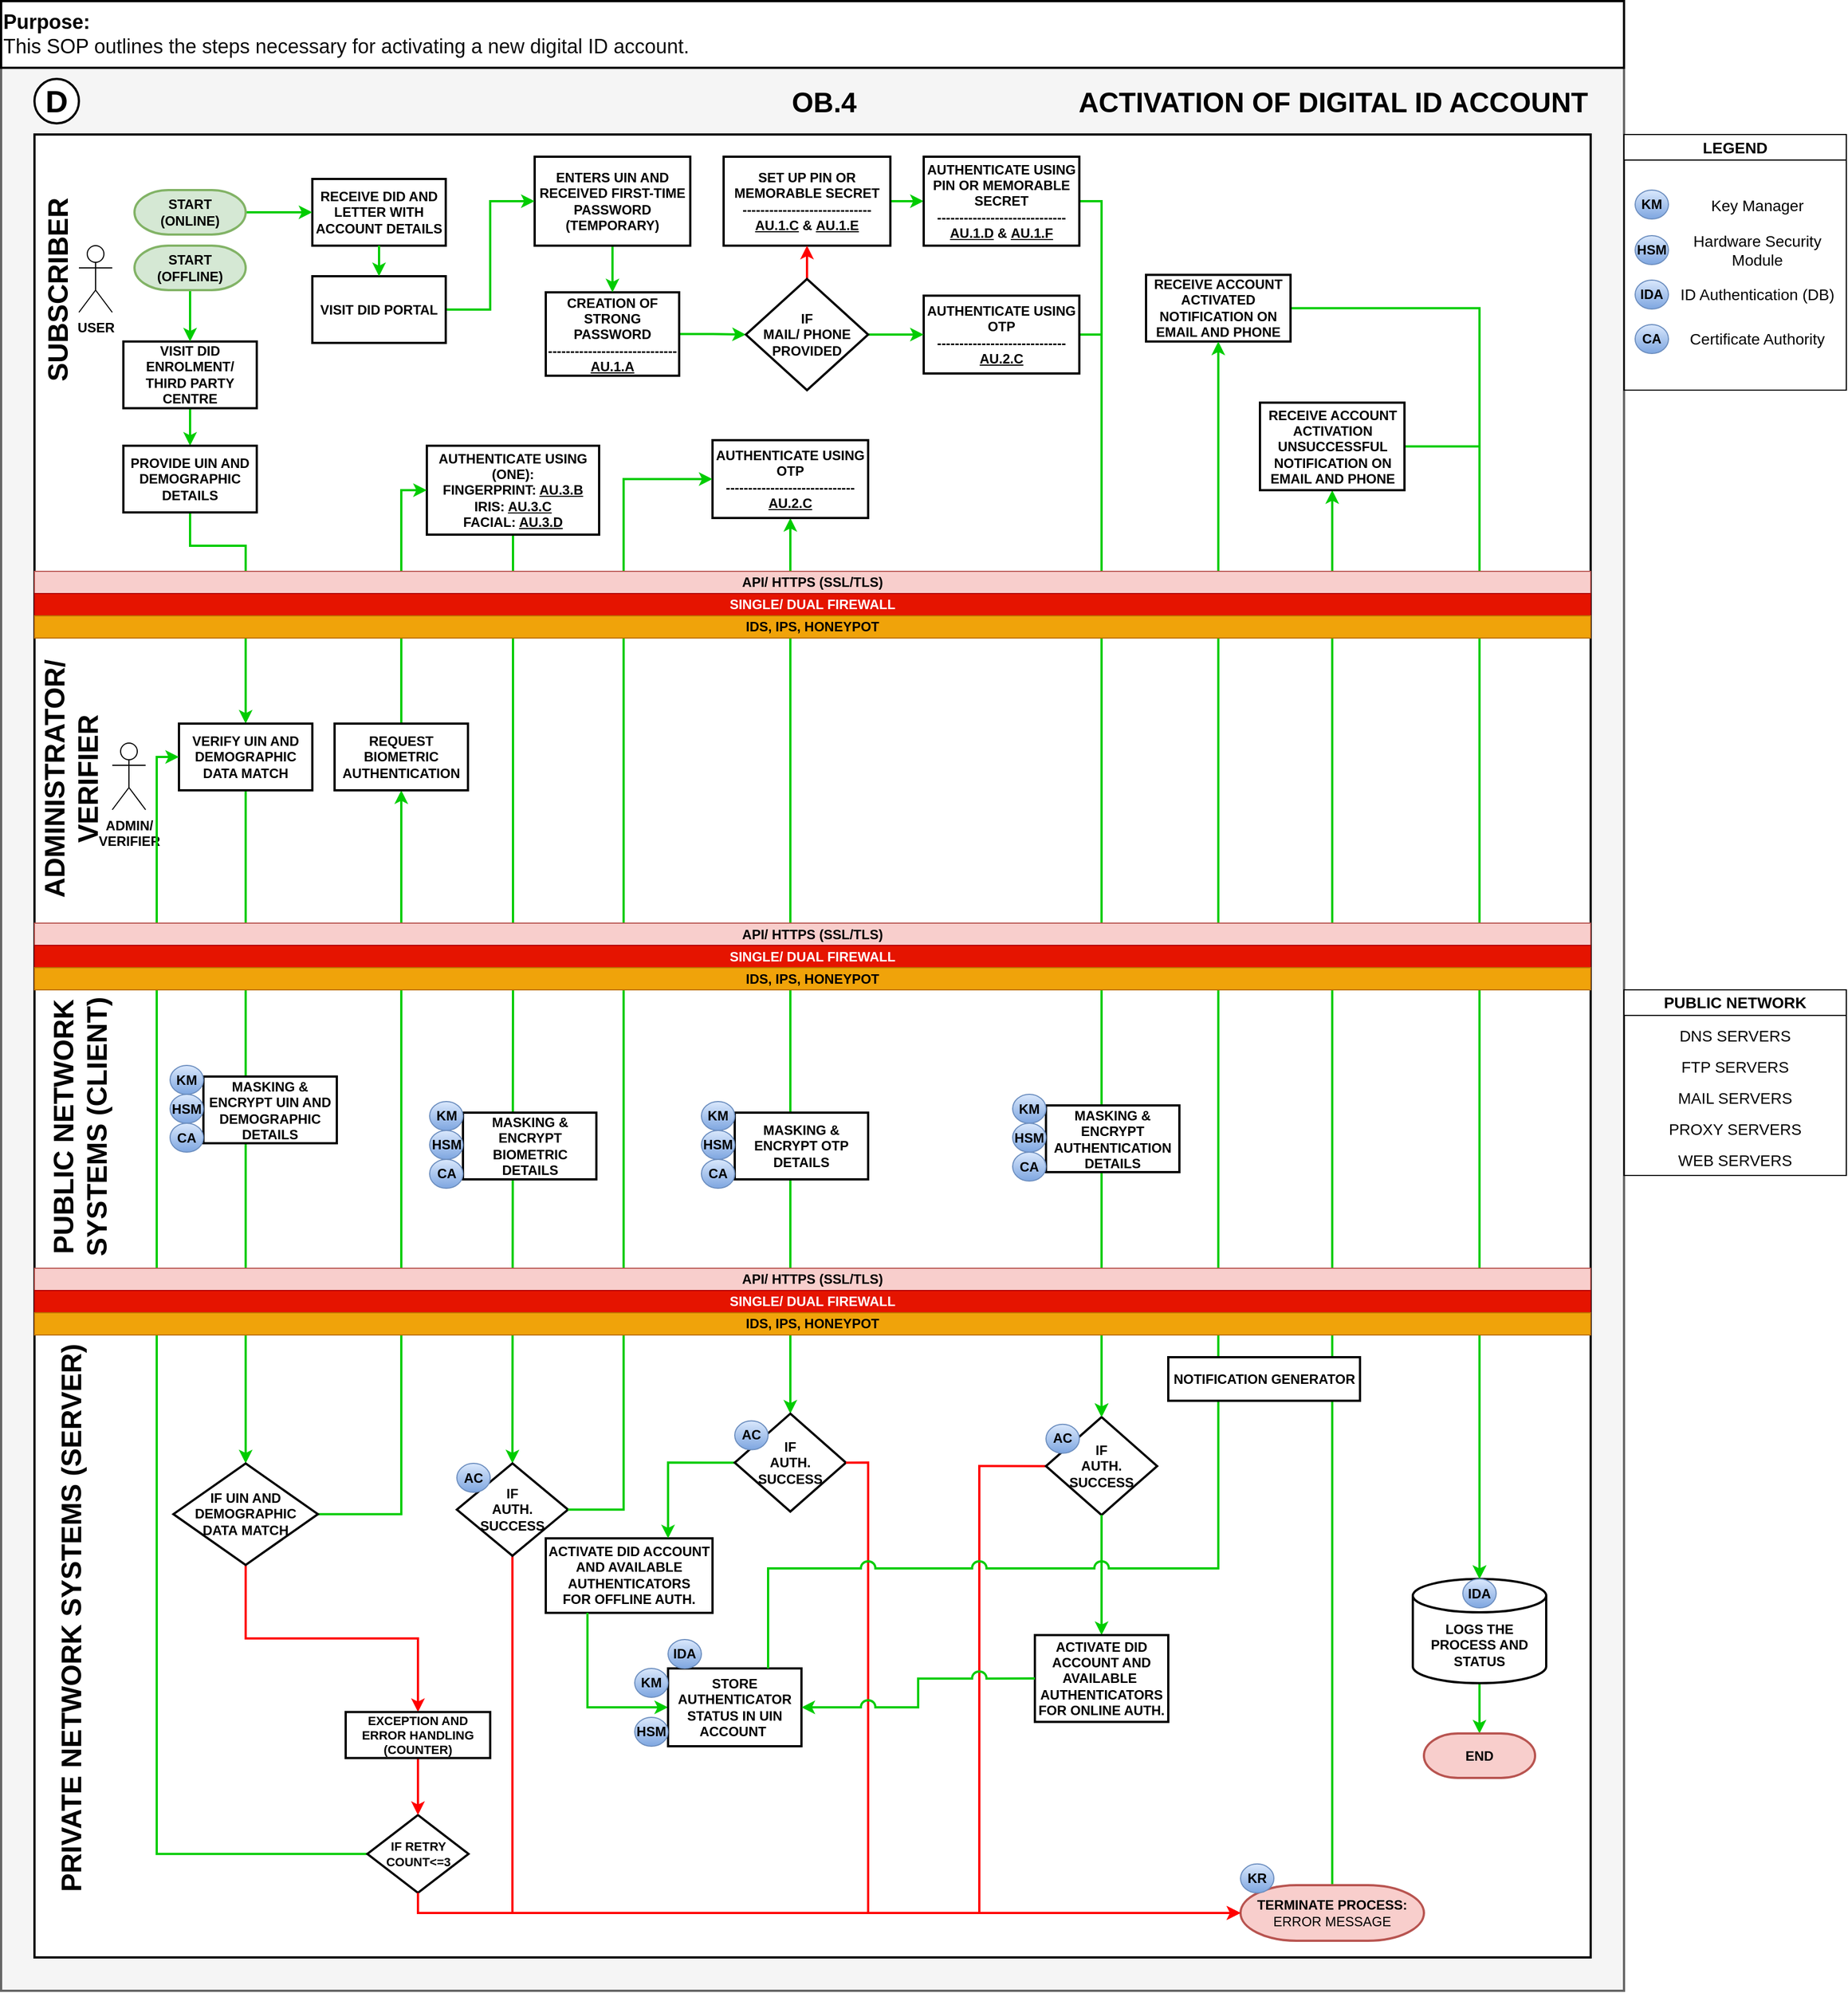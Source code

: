 <mxfile version="20.7.4" type="device"><diagram id="iKLEJsTvHWQ7VO8qn4Q8" name="Page-1"><mxGraphModel dx="988" dy="743" grid="1" gridSize="10" guides="1" tooltips="1" connect="1" arrows="1" fold="1" page="1" pageScale="1" pageWidth="1920" pageHeight="1200" math="0" shadow="0"><root><mxCell id="0"/><mxCell id="1" parent="0"/><mxCell id="sSiKANP9ALNhsH72tvE9-37" value="" style="rounded=0;whiteSpace=wrap;html=1;fontSize=25;fillColor=#f5f5f5;fontColor=#333333;strokeColor=#666666;direction=east;strokeWidth=2;fontStyle=1" parent="1" vertex="1"><mxGeometry x="10" y="140" width="1460" height="1730" as="geometry"/></mxCell><mxCell id="sSiKANP9ALNhsH72tvE9-35" value="" style="rounded=0;whiteSpace=wrap;html=1;strokeWidth=2;fontStyle=1" parent="1" vertex="1"><mxGeometry x="40" y="200" width="1400" height="440" as="geometry"/></mxCell><mxCell id="sSiKANP9ALNhsH72tvE9-36" value="" style="rounded=0;whiteSpace=wrap;html=1;strokeWidth=2;fontStyle=1" parent="1" vertex="1"><mxGeometry x="40" y="1230" width="1400" height="610" as="geometry"/></mxCell><mxCell id="orBsP7dVjjmTK9PNGQSH-165" value="" style="rounded=0;whiteSpace=wrap;html=1;fontSize=15;direction=south;strokeWidth=2;fontStyle=1" parent="1" vertex="1"><mxGeometry x="40" y="930" width="1400" height="305" as="geometry"/></mxCell><mxCell id="orBsP7dVjjmTK9PNGQSH-6" value="" style="rounded=0;whiteSpace=wrap;html=1;fontSize=15;direction=south;strokeWidth=2;fontStyle=1" parent="1" vertex="1"><mxGeometry x="40" y="625" width="1400" height="305" as="geometry"/></mxCell><mxCell id="3o1GvPYLi0kfShRq2hpD-12" style="edgeStyle=orthogonalEdgeStyle;rounded=0;orthogonalLoop=1;jettySize=auto;html=1;exitX=1;exitY=0.5;exitDx=0;exitDy=0;entryX=0;entryY=0.5;entryDx=0;entryDy=0;strokeColor=#00CC00;strokeWidth=2;fontStyle=1;" parent="1" source="sSiKANP9ALNhsH72tvE9-2" target="3o1GvPYLi0kfShRq2hpD-10" edge="1"><mxGeometry relative="1" as="geometry"/></mxCell><mxCell id="sSiKANP9ALNhsH72tvE9-2" value="SET UP PIN OR MEMORABLE SECRET&lt;br&gt;-----------------------------&lt;br&gt;&lt;u&gt;AU.1.C&lt;/u&gt;&amp;nbsp;&amp;amp;&amp;nbsp;&lt;u&gt;AU.1.E&lt;/u&gt;" style="rounded=0;whiteSpace=wrap;html=1;strokeWidth=2;fontStyle=1" parent="1" vertex="1"><mxGeometry x="660" y="220" width="150" height="80" as="geometry"/></mxCell><mxCell id="3o1GvPYLi0kfShRq2hpD-13" style="edgeStyle=orthogonalEdgeStyle;rounded=0;orthogonalLoop=1;jettySize=auto;html=1;exitX=1;exitY=0.5;exitDx=0;exitDy=0;entryX=0.5;entryY=0;entryDx=0;entryDy=0;strokeColor=#00CC00;strokeWidth=2;fontStyle=1;" parent="1" source="sSiKANP9ALNhsH72tvE9-3" target="3o1GvPYLi0kfShRq2hpD-8" edge="1"><mxGeometry relative="1" as="geometry"><Array as="points"><mxPoint x="1000" y="380"/></Array></mxGeometry></mxCell><mxCell id="sSiKANP9ALNhsH72tvE9-3" value="AUTHENTICATE USING OTP&lt;br&gt;-----------------------------&lt;br&gt;&lt;u&gt;AU.2.C&lt;br&gt;&lt;/u&gt;" style="rounded=0;whiteSpace=wrap;html=1;strokeWidth=2;fontStyle=1" parent="1" vertex="1"><mxGeometry x="840" y="345" width="140" height="70" as="geometry"/></mxCell><mxCell id="sSiKANP9ALNhsH72tvE9-17" style="edgeStyle=orthogonalEdgeStyle;rounded=0;orthogonalLoop=1;jettySize=auto;html=1;exitX=1;exitY=0.5;exitDx=0;exitDy=0;entryX=0;entryY=0.5;entryDx=0;entryDy=0;strokeColor=#00CC00;strokeWidth=2;fontStyle=1" parent="1" source="sSiKANP9ALNhsH72tvE9-4" target="sSiKANP9ALNhsH72tvE9-7" edge="1"><mxGeometry relative="1" as="geometry"/></mxCell><mxCell id="sSiKANP9ALNhsH72tvE9-4" value="CREATION OF STRONG PASSWORD&lt;br&gt;-----------------------------&lt;br style=&quot;border-color: var(--border-color);&quot;&gt;&lt;u&gt;AU.1.A&lt;/u&gt;" style="rounded=0;whiteSpace=wrap;html=1;strokeWidth=2;fontStyle=1" parent="1" vertex="1"><mxGeometry x="500" y="342" width="120" height="75" as="geometry"/></mxCell><mxCell id="sSiKANP9ALNhsH72tvE9-16" style="edgeStyle=orthogonalEdgeStyle;rounded=0;orthogonalLoop=1;jettySize=auto;html=1;exitX=0.5;exitY=1;exitDx=0;exitDy=0;strokeColor=#00CC00;strokeWidth=2;fontStyle=1" parent="1" source="sSiKANP9ALNhsH72tvE9-5" target="sSiKANP9ALNhsH72tvE9-4" edge="1"><mxGeometry relative="1" as="geometry"/></mxCell><mxCell id="sSiKANP9ALNhsH72tvE9-5" value="ENTERS UIN AND RECEIVED FIRST-TIME PASSWORD (TEMPORARY)" style="rounded=0;whiteSpace=wrap;html=1;strokeWidth=2;fontStyle=1" parent="1" vertex="1"><mxGeometry x="490" y="220" width="140" height="80" as="geometry"/></mxCell><mxCell id="sSiKANP9ALNhsH72tvE9-6" value="RECEIVE DID AND LETTER WITH ACCOUNT DETAILS" style="rounded=0;whiteSpace=wrap;html=1;strokeWidth=2;fontStyle=1" parent="1" vertex="1"><mxGeometry x="290" y="240" width="120" height="60" as="geometry"/></mxCell><mxCell id="3o1GvPYLi0kfShRq2hpD-9" style="edgeStyle=orthogonalEdgeStyle;rounded=0;orthogonalLoop=1;jettySize=auto;html=1;exitX=0.5;exitY=0;exitDx=0;exitDy=0;entryX=0.5;entryY=1;entryDx=0;entryDy=0;strokeColor=#FF0000;strokeWidth=2;fontStyle=1;" parent="1" source="sSiKANP9ALNhsH72tvE9-7" target="sSiKANP9ALNhsH72tvE9-2" edge="1"><mxGeometry relative="1" as="geometry"/></mxCell><mxCell id="3o1GvPYLi0kfShRq2hpD-11" style="edgeStyle=orthogonalEdgeStyle;rounded=0;orthogonalLoop=1;jettySize=auto;html=1;exitX=1;exitY=0.5;exitDx=0;exitDy=0;entryX=0;entryY=0.5;entryDx=0;entryDy=0;strokeColor=#00CC00;strokeWidth=2;fontStyle=1;" parent="1" source="sSiKANP9ALNhsH72tvE9-7" target="sSiKANP9ALNhsH72tvE9-3" edge="1"><mxGeometry relative="1" as="geometry"/></mxCell><mxCell id="sSiKANP9ALNhsH72tvE9-7" value="IF &lt;br&gt;MAIL/ PHONE PROVIDED" style="rhombus;whiteSpace=wrap;html=1;strokeWidth=2;fontStyle=1" parent="1" vertex="1"><mxGeometry x="680" y="330" width="110" height="100" as="geometry"/></mxCell><mxCell id="3o1GvPYLi0kfShRq2hpD-32" style="edgeStyle=orthogonalEdgeStyle;rounded=0;orthogonalLoop=1;jettySize=auto;html=1;exitX=1;exitY=0.5;exitDx=0;exitDy=0;strokeColor=#00CC00;strokeWidth=2;fontStyle=1;" parent="1" source="sSiKANP9ALNhsH72tvE9-8" target="orBsP7dVjjmTK9PNGQSH-210" edge="1"><mxGeometry relative="1" as="geometry"><mxPoint x="1530" y="1460.64" as="targetPoint"/></mxGeometry></mxCell><mxCell id="sSiKANP9ALNhsH72tvE9-8" value="RECEIVE ACCOUNT ACTIVATED NOTIFICATION ON EMAIL AND PHONE" style="rounded=0;whiteSpace=wrap;html=1;strokeWidth=2;fontStyle=1" parent="1" vertex="1"><mxGeometry x="1040" y="326.25" width="130" height="60" as="geometry"/></mxCell><mxCell id="sSiKANP9ALNhsH72tvE9-15" style="edgeStyle=orthogonalEdgeStyle;rounded=0;orthogonalLoop=1;jettySize=auto;html=1;exitX=1;exitY=0.5;exitDx=0;exitDy=0;entryX=0;entryY=0.5;entryDx=0;entryDy=0;strokeColor=#00CC00;strokeWidth=2;fontStyle=1" parent="1" source="sSiKANP9ALNhsH72tvE9-13" target="sSiKANP9ALNhsH72tvE9-5" edge="1"><mxGeometry relative="1" as="geometry"/></mxCell><mxCell id="sSiKANP9ALNhsH72tvE9-13" value="VISIT DID PORTAL" style="rounded=0;whiteSpace=wrap;html=1;strokeWidth=2;fontStyle=1" parent="1" vertex="1"><mxGeometry x="290" y="327.5" width="120" height="60" as="geometry"/></mxCell><mxCell id="sSiKANP9ALNhsH72tvE9-26" value="OB.4" style="text;html=1;align=center;verticalAlign=middle;resizable=0;points=[];autosize=1;strokeColor=none;fillColor=none;strokeWidth=2;fontSize=25;fontStyle=1" parent="1" vertex="1"><mxGeometry x="710" y="150" width="80" height="40" as="geometry"/></mxCell><mxCell id="sSiKANP9ALNhsH72tvE9-27" value="ACTIVATION OF DIGITAL ID ACCOUNT" style="text;html=1;align=center;verticalAlign=middle;resizable=0;points=[];autosize=1;strokeColor=none;fillColor=none;strokeWidth=2;fontSize=25;fontStyle=1" parent="1" vertex="1"><mxGeometry x="967.5" y="150" width="480" height="40" as="geometry"/></mxCell><mxCell id="sSiKANP9ALNhsH72tvE9-33" value="SUBSCRIBER" style="text;html=1;align=center;verticalAlign=middle;resizable=0;points=[];autosize=1;strokeColor=none;fillColor=none;fontSize=25;fontStyle=1;strokeWidth=2;horizontal=0;" parent="1" vertex="1"><mxGeometry x="35" y="250" width="50" height="180" as="geometry"/></mxCell><mxCell id="sSiKANP9ALNhsH72tvE9-38" value="D" style="ellipse;whiteSpace=wrap;html=1;aspect=fixed;fontSize=28;fontColor=default;strokeWidth=2;fontStyle=1" parent="1" vertex="1"><mxGeometry x="40" y="150" width="40" height="40" as="geometry"/></mxCell><mxCell id="3o1GvPYLi0kfShRq2hpD-3" style="edgeStyle=orthogonalEdgeStyle;rounded=0;orthogonalLoop=1;jettySize=auto;html=1;exitX=1;exitY=0.5;exitDx=0;exitDy=0;exitPerimeter=0;entryX=0;entryY=0.5;entryDx=0;entryDy=0;strokeColor=#00CC00;strokeWidth=2;fontStyle=1;" parent="1" source="3o1GvPYLi0kfShRq2hpD-1" target="sSiKANP9ALNhsH72tvE9-6" edge="1"><mxGeometry relative="1" as="geometry"/></mxCell><mxCell id="3o1GvPYLi0kfShRq2hpD-1" value="&lt;b&gt;START&lt;br&gt;(ONLINE)&lt;br&gt;&lt;/b&gt;" style="strokeWidth=2;html=1;shape=mxgraph.flowchart.terminator;whiteSpace=wrap;fillColor=#d5e8d4;strokeColor=#82b366;" parent="1" vertex="1"><mxGeometry x="130" y="250" width="100" height="40" as="geometry"/></mxCell><mxCell id="3o1GvPYLi0kfShRq2hpD-21" value="" style="edgeStyle=orthogonalEdgeStyle;rounded=0;orthogonalLoop=1;jettySize=auto;html=1;strokeColor=#FF0000;strokeWidth=2;fontStyle=1;exitX=0;exitY=0.5;exitDx=0;exitDy=0;" parent="1" source="3o1GvPYLi0kfShRq2hpD-8" target="3o1GvPYLi0kfShRq2hpD-16" edge="1"><mxGeometry relative="1" as="geometry"><Array as="points"><mxPoint x="890" y="1398"/><mxPoint x="890" y="1800"/></Array></mxGeometry></mxCell><mxCell id="3o1GvPYLi0kfShRq2hpD-8" value="IF &lt;br&gt;AUTH. &lt;br&gt;SUCCESS" style="rhombus;whiteSpace=wrap;html=1;strokeWidth=2;fontStyle=1" parent="1" vertex="1"><mxGeometry x="950" y="1353.89" width="100" height="88.11" as="geometry"/></mxCell><mxCell id="3o1GvPYLi0kfShRq2hpD-14" style="edgeStyle=orthogonalEdgeStyle;rounded=0;orthogonalLoop=1;jettySize=auto;html=1;exitX=1;exitY=0.5;exitDx=0;exitDy=0;strokeColor=#00CC00;strokeWidth=2;fontStyle=1;entryX=0.5;entryY=0;entryDx=0;entryDy=0;" parent="1" source="3o1GvPYLi0kfShRq2hpD-10" target="3o1GvPYLi0kfShRq2hpD-8" edge="1"><mxGeometry relative="1" as="geometry"><mxPoint x="1010" y="530" as="targetPoint"/></mxGeometry></mxCell><mxCell id="3o1GvPYLi0kfShRq2hpD-10" value="AUTHENTICATE USING PIN OR MEMORABLE SECRET&lt;br&gt;-----------------------------&lt;br&gt;&lt;u style=&quot;border-color: var(--border-color);&quot;&gt;AU.1.D&lt;/u&gt;&amp;nbsp;&amp;amp;&amp;nbsp;&lt;u style=&quot;border-color: var(--border-color);&quot;&gt;AU.1.F&lt;/u&gt;&lt;u&gt;&lt;br&gt;&lt;/u&gt;" style="rounded=0;whiteSpace=wrap;html=1;strokeWidth=2;fontStyle=1" parent="1" vertex="1"><mxGeometry x="840" y="220" width="140" height="80" as="geometry"/></mxCell><mxCell id="orBsP7dVjjmTK9PNGQSH-228" style="edgeStyle=orthogonalEdgeStyle;rounded=0;orthogonalLoop=1;jettySize=auto;html=1;exitX=0.5;exitY=0;exitDx=0;exitDy=0;exitPerimeter=0;strokeColor=#00CC00;strokeWidth=2;fontStyle=1;" parent="1" source="3o1GvPYLi0kfShRq2hpD-16" target="orBsP7dVjjmTK9PNGQSH-227" edge="1"><mxGeometry relative="1" as="geometry"/></mxCell><mxCell id="3o1GvPYLi0kfShRq2hpD-16" value="&lt;span style=&quot;border-color: var(--border-color);&quot;&gt;&lt;b&gt;TERMINATE PROCESS:&lt;/b&gt;&lt;br&gt;ERROR MESSAGE&lt;br&gt;&lt;/span&gt;" style="strokeWidth=2;html=1;shape=mxgraph.flowchart.terminator;whiteSpace=wrap;fillColor=#f8cecc;strokeColor=#b85450;" parent="1" vertex="1"><mxGeometry x="1125" y="1775" width="165" height="50" as="geometry"/></mxCell><mxCell id="3o1GvPYLi0kfShRq2hpD-27" value="" style="edgeStyle=orthogonalEdgeStyle;rounded=0;orthogonalLoop=1;jettySize=auto;html=1;exitX=0.5;exitY=1;exitDx=0;exitDy=0;entryX=0.5;entryY=0;entryDx=0;entryDy=0;strokeColor=#00CC00;strokeWidth=2;fontStyle=1;" parent="1" source="3o1GvPYLi0kfShRq2hpD-8" target="3o1GvPYLi0kfShRq2hpD-26" edge="1"><mxGeometry relative="1" as="geometry"><mxPoint x="1005" y="1546.89" as="sourcePoint"/><mxPoint x="1005" y="1661.89" as="targetPoint"/></mxGeometry></mxCell><mxCell id="orBsP7dVjjmTK9PNGQSH-243" style="edgeStyle=orthogonalEdgeStyle;rounded=0;orthogonalLoop=1;jettySize=auto;html=1;exitX=1;exitY=0.5;exitDx=0;exitDy=0;entryX=0.5;entryY=1;entryDx=0;entryDy=0;fontSize=20;fillColor=none;strokeColor=none;gradientColor=none;fontStyle=1;strokeWidth=2;" parent="1" source="3o1GvPYLi0kfShRq2hpD-26" target="sSiKANP9ALNhsH72tvE9-8" edge="1"><mxGeometry relative="1" as="geometry"/></mxCell><mxCell id="3o1GvPYLi0kfShRq2hpD-26" value="ACTIVATE DID ACCOUNT AND AVAILABLE&amp;nbsp; AUTHENTICATORS&lt;br style=&quot;border-color: var(--border-color);&quot;&gt;FOR ONLINE AUTH." style="rounded=0;whiteSpace=wrap;html=1;strokeWidth=2;fontStyle=1" parent="1" vertex="1"><mxGeometry x="940" y="1550.0" width="120" height="78.11" as="geometry"/></mxCell><mxCell id="bgEBxZ1Y185KcQmkh3a8-5" value="" style="edgeStyle=orthogonalEdgeStyle;rounded=0;orthogonalLoop=1;jettySize=auto;html=1;exitX=0.5;exitY=1;exitDx=0;exitDy=0;strokeColor=#00CC00;strokeWidth=2;fontStyle=1;entryX=0.5;entryY=0;entryDx=0;entryDy=0;" parent="1" source="sSiKANP9ALNhsH72tvE9-6" target="sSiKANP9ALNhsH72tvE9-13" edge="1"><mxGeometry relative="1" as="geometry"><mxPoint x="350" y="300" as="sourcePoint"/><mxPoint x="350" y="320" as="targetPoint"/></mxGeometry></mxCell><mxCell id="orBsP7dVjjmTK9PNGQSH-180" style="edgeStyle=orthogonalEdgeStyle;rounded=0;orthogonalLoop=1;jettySize=auto;html=1;exitX=0.5;exitY=1;exitDx=0;exitDy=0;strokeColor=#00CC00;strokeWidth=2;fontStyle=1;" parent="1" source="bgEBxZ1Y185KcQmkh3a8-6" target="orBsP7dVjjmTK9PNGQSH-179" edge="1"><mxGeometry relative="1" as="geometry"/></mxCell><mxCell id="bgEBxZ1Y185KcQmkh3a8-6" value="VISIT DID ENROLMENT/ THIRD PARTY CENTRE" style="rounded=0;whiteSpace=wrap;html=1;strokeWidth=2;fontStyle=1" parent="1" vertex="1"><mxGeometry x="120" y="386.25" width="120" height="60" as="geometry"/></mxCell><mxCell id="orBsP7dVjjmTK9PNGQSH-188" style="edgeStyle=orthogonalEdgeStyle;rounded=0;orthogonalLoop=1;jettySize=auto;html=1;exitX=0.5;exitY=1;exitDx=0;exitDy=0;strokeColor=#00CC00;strokeWidth=2;fontStyle=1;" parent="1" source="bgEBxZ1Y185KcQmkh3a8-10" target="bgEBxZ1Y185KcQmkh3a8-12" edge="1"><mxGeometry relative="1" as="geometry"/></mxCell><mxCell id="bgEBxZ1Y185KcQmkh3a8-10" value="AUTHENTICATE USING (ONE):&lt;br&gt;FINGERPRINT: &lt;u&gt;AU.3.B&lt;/u&gt;&lt;br&gt;IRIS: &lt;u&gt;AU.3.C&lt;/u&gt;&lt;br&gt;FACIAL: &lt;u&gt;AU.3.D&lt;/u&gt;" style="rounded=0;whiteSpace=wrap;html=1;strokeWidth=2;fontStyle=1" parent="1" vertex="1"><mxGeometry x="393" y="480" width="155" height="80" as="geometry"/></mxCell><mxCell id="bgEBxZ1Y185KcQmkh3a8-16" style="edgeStyle=orthogonalEdgeStyle;rounded=0;orthogonalLoop=1;jettySize=auto;html=1;exitX=0.5;exitY=1;exitDx=0;exitDy=0;entryX=0;entryY=0.5;entryDx=0;entryDy=0;entryPerimeter=0;strokeColor=#FF0000;strokeWidth=2;fontStyle=1;" parent="1" source="bgEBxZ1Y185KcQmkh3a8-12" target="3o1GvPYLi0kfShRq2hpD-16" edge="1"><mxGeometry relative="1" as="geometry"><Array as="points"><mxPoint x="470" y="1800"/></Array></mxGeometry></mxCell><mxCell id="orBsP7dVjjmTK9PNGQSH-2" style="edgeStyle=orthogonalEdgeStyle;rounded=0;orthogonalLoop=1;jettySize=auto;html=1;exitX=0.5;exitY=1;exitDx=0;exitDy=0;exitPerimeter=0;strokeColor=#00CC00;strokeWidth=2;fontStyle=1;" parent="1" source="orBsP7dVjjmTK9PNGQSH-1" target="bgEBxZ1Y185KcQmkh3a8-6" edge="1"><mxGeometry relative="1" as="geometry"/></mxCell><mxCell id="orBsP7dVjjmTK9PNGQSH-1" value="&lt;b&gt;START&lt;br&gt;(OFFLINE)&lt;br&gt;&lt;/b&gt;" style="strokeWidth=2;html=1;shape=mxgraph.flowchart.terminator;whiteSpace=wrap;fillColor=#d5e8d4;strokeColor=#82b366;" parent="1" vertex="1"><mxGeometry x="130" y="300" width="100" height="40" as="geometry"/></mxCell><mxCell id="orBsP7dVjjmTK9PNGQSH-36" value="PRIVATE NETWORK SYSTEMS (SERVER)" style="text;html=1;align=center;verticalAlign=middle;resizable=0;points=[];autosize=1;strokeColor=none;fillColor=none;fontStyle=1;fontSize=25;strokeWidth=2;horizontal=0;" parent="1" vertex="1"><mxGeometry x="47" y="1280.0" width="50" height="510" as="geometry"/></mxCell><mxCell id="orBsP7dVjjmTK9PNGQSH-68" value="USER" style="shape=umlActor;verticalLabelPosition=bottom;verticalAlign=top;html=1;outlineConnect=0;fontStyle=1" parent="1" vertex="1"><mxGeometry x="80" y="300" width="30" height="60" as="geometry"/></mxCell><mxCell id="orBsP7dVjjmTK9PNGQSH-117" value="&lt;font style=&quot;font-size: 14px;&quot;&gt;PUBLIC NETWORK&lt;/font&gt;" style="swimlane;whiteSpace=wrap;html=1;" parent="1" vertex="1"><mxGeometry x="1470" y="969.5" width="200" height="167" as="geometry"/></mxCell><mxCell id="orBsP7dVjjmTK9PNGQSH-118" value="DNS SERVERS" style="text;html=1;strokeColor=none;fillColor=none;align=center;verticalAlign=middle;whiteSpace=wrap;rounded=0;fontSize=14;" parent="orBsP7dVjjmTK9PNGQSH-117" vertex="1"><mxGeometry y="27" width="200" height="28" as="geometry"/></mxCell><mxCell id="orBsP7dVjjmTK9PNGQSH-119" value="FTP SERVERS" style="text;html=1;strokeColor=none;fillColor=none;align=center;verticalAlign=middle;whiteSpace=wrap;rounded=0;fontSize=14;" parent="orBsP7dVjjmTK9PNGQSH-117" vertex="1"><mxGeometry y="55" width="200" height="28" as="geometry"/></mxCell><mxCell id="orBsP7dVjjmTK9PNGQSH-120" value="MAIL SERVERS" style="text;html=1;strokeColor=none;fillColor=none;align=center;verticalAlign=middle;whiteSpace=wrap;rounded=0;fontSize=14;" parent="orBsP7dVjjmTK9PNGQSH-117" vertex="1"><mxGeometry y="83" width="200" height="28" as="geometry"/></mxCell><mxCell id="orBsP7dVjjmTK9PNGQSH-121" value="PROXY SERVERS" style="text;html=1;strokeColor=none;fillColor=none;align=center;verticalAlign=middle;whiteSpace=wrap;rounded=0;fontSize=14;" parent="orBsP7dVjjmTK9PNGQSH-117" vertex="1"><mxGeometry y="111" width="200" height="28" as="geometry"/></mxCell><mxCell id="orBsP7dVjjmTK9PNGQSH-122" value="WEB SERVERS" style="text;html=1;strokeColor=none;fillColor=none;align=center;verticalAlign=middle;whiteSpace=wrap;rounded=0;fontSize=14;" parent="orBsP7dVjjmTK9PNGQSH-117" vertex="1"><mxGeometry y="139" width="200" height="28" as="geometry"/></mxCell><mxCell id="orBsP7dVjjmTK9PNGQSH-123" value="&lt;font style=&quot;font-size: 14px;&quot;&gt;LEGEND&lt;/font&gt;" style="swimlane;whiteSpace=wrap;html=1;" parent="1" vertex="1"><mxGeometry x="1470" y="200" width="200" height="230" as="geometry"/></mxCell><mxCell id="orBsP7dVjjmTK9PNGQSH-124" value="KM" style="ellipse;whiteSpace=wrap;html=1;fillColor=#dae8fc;strokeColor=#6c8ebf;gradientColor=#7ea6e0;fontStyle=1" parent="orBsP7dVjjmTK9PNGQSH-123" vertex="1"><mxGeometry x="10" y="50" width="30" height="26" as="geometry"/></mxCell><mxCell id="orBsP7dVjjmTK9PNGQSH-125" value="IDA" style="ellipse;whiteSpace=wrap;html=1;fillColor=#dae8fc;strokeColor=#6c8ebf;gradientColor=#7ea6e0;fontStyle=1" parent="orBsP7dVjjmTK9PNGQSH-123" vertex="1"><mxGeometry x="10" y="131" width="30" height="26" as="geometry"/></mxCell><mxCell id="orBsP7dVjjmTK9PNGQSH-126" value="HSM" style="ellipse;whiteSpace=wrap;html=1;fillColor=#dae8fc;strokeColor=#6c8ebf;gradientColor=#7ea6e0;fontStyle=1" parent="orBsP7dVjjmTK9PNGQSH-123" vertex="1"><mxGeometry x="10" y="91" width="30" height="26" as="geometry"/></mxCell><mxCell id="orBsP7dVjjmTK9PNGQSH-128" value="Key Manager" style="text;html=1;strokeColor=none;fillColor=none;align=center;verticalAlign=middle;whiteSpace=wrap;rounded=0;fontSize=14;" parent="orBsP7dVjjmTK9PNGQSH-123" vertex="1"><mxGeometry x="40" y="50" width="160" height="28" as="geometry"/></mxCell><mxCell id="orBsP7dVjjmTK9PNGQSH-130" value="Hardware Security Module" style="text;html=1;strokeColor=none;fillColor=none;align=center;verticalAlign=middle;whiteSpace=wrap;rounded=0;fontSize=14;" parent="orBsP7dVjjmTK9PNGQSH-123" vertex="1"><mxGeometry x="40" y="90" width="160" height="28" as="geometry"/></mxCell><mxCell id="orBsP7dVjjmTK9PNGQSH-131" value="ID Authentication (DB)" style="text;html=1;strokeColor=none;fillColor=none;align=center;verticalAlign=middle;whiteSpace=wrap;rounded=0;fontSize=14;" parent="orBsP7dVjjmTK9PNGQSH-123" vertex="1"><mxGeometry x="40" y="130" width="160" height="28" as="geometry"/></mxCell><mxCell id="orBsP7dVjjmTK9PNGQSH-134" value="Certificate Authority" style="text;html=1;strokeColor=none;fillColor=none;align=center;verticalAlign=middle;whiteSpace=wrap;rounded=0;fontSize=14;" parent="orBsP7dVjjmTK9PNGQSH-123" vertex="1"><mxGeometry x="40" y="170" width="160" height="28" as="geometry"/></mxCell><mxCell id="orBsP7dVjjmTK9PNGQSH-135" value="CA" style="ellipse;whiteSpace=wrap;html=1;fillColor=#dae8fc;strokeColor=#6c8ebf;gradientColor=#7ea6e0;fontStyle=1" parent="orBsP7dVjjmTK9PNGQSH-123" vertex="1"><mxGeometry x="10" y="171" width="30" height="26" as="geometry"/></mxCell><mxCell id="orBsP7dVjjmTK9PNGQSH-158" value="ACTIVATE DID ACCOUNT AND AVAILABLE AUTHENTICATORS&lt;br&gt;FOR OFFLINE AUTH." style="rounded=0;whiteSpace=wrap;html=1;strokeWidth=2;fontStyle=1" parent="1" vertex="1"><mxGeometry x="500" y="1462.97" width="150" height="67.03" as="geometry"/></mxCell><mxCell id="orBsP7dVjjmTK9PNGQSH-160" value="AC" style="ellipse;whiteSpace=wrap;html=1;fillColor=#dae8fc;strokeColor=#6c8ebf;gradientColor=#7ea6e0;fontStyle=1" parent="1" vertex="1"><mxGeometry x="950" y="1360.39" width="30" height="26" as="geometry"/></mxCell><mxCell id="orBsP7dVjjmTK9PNGQSH-161" value="ADMINISTRATOR/ &lt;br&gt;VERIFIER" style="text;html=1;align=center;verticalAlign=middle;resizable=0;points=[];autosize=1;strokeColor=none;fillColor=none;fontSize=25;fontStyle=1;strokeWidth=2;horizontal=0;" parent="1" vertex="1"><mxGeometry x="32" y="665" width="80" height="230" as="geometry"/></mxCell><mxCell id="orBsP7dVjjmTK9PNGQSH-164" value="ADMIN/&lt;br&gt;VERIFIER" style="shape=umlActor;verticalLabelPosition=bottom;verticalAlign=top;html=1;outlineConnect=0;fontStyle=1" parent="1" vertex="1"><mxGeometry x="110" y="747.5" width="30" height="60" as="geometry"/></mxCell><mxCell id="orBsP7dVjjmTK9PNGQSH-35" value="&lt;font style=&quot;font-size: 25px;&quot;&gt;PUBLIC&amp;nbsp;&lt;span style=&quot;font-size: 25px;&quot;&gt;NETWORK&lt;/span&gt;&lt;br style=&quot;border-color: var(--border-color); font-size: 25px;&quot;&gt;&lt;span style=&quot;font-size: 25px;&quot;&gt;SYSTEMS&amp;nbsp;&lt;/span&gt;&lt;span style=&quot;font-size: 25px;&quot;&gt;(CLIENT)&lt;/span&gt;&lt;br style=&quot;font-size: 25px;&quot;&gt;&lt;/font&gt;" style="text;html=1;align=center;verticalAlign=middle;resizable=0;points=[];autosize=1;strokeColor=none;fillColor=none;fontStyle=1;fontSize=25;strokeWidth=2;horizontal=0;" parent="1" vertex="1"><mxGeometry x="40" y="968" width="80" height="250" as="geometry"/></mxCell><mxCell id="orBsP7dVjjmTK9PNGQSH-182" style="edgeStyle=orthogonalEdgeStyle;rounded=0;orthogonalLoop=1;jettySize=auto;html=1;exitX=0.5;exitY=1;exitDx=0;exitDy=0;strokeColor=#00CC00;strokeWidth=2;fontStyle=1;" parent="1" source="orBsP7dVjjmTK9PNGQSH-179" target="orBsP7dVjjmTK9PNGQSH-181" edge="1"><mxGeometry relative="1" as="geometry"><Array as="points"><mxPoint x="180" y="570"/><mxPoint x="230" y="570"/></Array></mxGeometry></mxCell><mxCell id="orBsP7dVjjmTK9PNGQSH-179" value="PROVIDE UIN AND DEMOGRAPHIC DETAILS" style="rounded=0;whiteSpace=wrap;html=1;strokeWidth=2;fontStyle=1" parent="1" vertex="1"><mxGeometry x="120" y="480" width="120" height="60" as="geometry"/></mxCell><mxCell id="orBsP7dVjjmTK9PNGQSH-184" style="edgeStyle=orthogonalEdgeStyle;rounded=0;orthogonalLoop=1;jettySize=auto;html=1;exitX=0.5;exitY=1;exitDx=0;exitDy=0;strokeColor=#00CC00;strokeWidth=2;fontStyle=1;" parent="1" source="orBsP7dVjjmTK9PNGQSH-181" target="orBsP7dVjjmTK9PNGQSH-183" edge="1"><mxGeometry relative="1" as="geometry"/></mxCell><mxCell id="orBsP7dVjjmTK9PNGQSH-181" value="VERIFY UIN AND DEMOGRAPHIC DATA MATCH" style="rounded=0;whiteSpace=wrap;html=1;strokeWidth=2;fontStyle=1" parent="1" vertex="1"><mxGeometry x="170" y="730" width="120" height="60" as="geometry"/></mxCell><mxCell id="orBsP7dVjjmTK9PNGQSH-186" style="edgeStyle=orthogonalEdgeStyle;rounded=0;orthogonalLoop=1;jettySize=auto;html=1;exitX=1;exitY=0.5;exitDx=0;exitDy=0;strokeColor=#00CC00;strokeWidth=2;fontStyle=1;" parent="1" source="orBsP7dVjjmTK9PNGQSH-183" target="orBsP7dVjjmTK9PNGQSH-185" edge="1"><mxGeometry relative="1" as="geometry"/></mxCell><mxCell id="orBsP7dVjjmTK9PNGQSH-193" style="edgeStyle=orthogonalEdgeStyle;rounded=0;orthogonalLoop=1;jettySize=auto;html=1;exitX=0.5;exitY=1;exitDx=0;exitDy=0;strokeColor=#FF0000;strokeWidth=2;fontStyle=1;entryX=0.5;entryY=0;entryDx=0;entryDy=0;" parent="1" source="orBsP7dVjjmTK9PNGQSH-183" target="orBsP7dVjjmTK9PNGQSH-192" edge="1"><mxGeometry relative="1" as="geometry"/></mxCell><mxCell id="orBsP7dVjjmTK9PNGQSH-183" value="IF UIN AND DEMOGRAPHIC DATA&amp;nbsp;MATCH" style="rounded=0;whiteSpace=wrap;html=1;strokeWidth=2;fontStyle=1;shape=rhombus;perimeter=rhombusPerimeter;" parent="1" vertex="1"><mxGeometry x="165" y="1395.54" width="130" height="91.35" as="geometry"/></mxCell><mxCell id="orBsP7dVjjmTK9PNGQSH-187" style="edgeStyle=orthogonalEdgeStyle;rounded=0;orthogonalLoop=1;jettySize=auto;html=1;exitX=0.5;exitY=0;exitDx=0;exitDy=0;entryX=0;entryY=0.5;entryDx=0;entryDy=0;strokeColor=#00CC00;strokeWidth=2;fontStyle=1;" parent="1" source="orBsP7dVjjmTK9PNGQSH-185" target="bgEBxZ1Y185KcQmkh3a8-10" edge="1"><mxGeometry relative="1" as="geometry"/></mxCell><mxCell id="orBsP7dVjjmTK9PNGQSH-185" value="REQUEST BIOMETRIC AUTHENTICATION" style="rounded=0;whiteSpace=wrap;html=1;strokeWidth=2;fontStyle=1" parent="1" vertex="1"><mxGeometry x="310" y="730" width="120" height="60" as="geometry"/></mxCell><mxCell id="orBsP7dVjjmTK9PNGQSH-189" value="" style="group" parent="1" vertex="1" connectable="0"><mxGeometry x="420" y="1395.54" width="100" height="83.11" as="geometry"/></mxCell><mxCell id="bgEBxZ1Y185KcQmkh3a8-12" value="IF &lt;br&gt;AUTH. &lt;br&gt;SUCCESS" style="rhombus;whiteSpace=wrap;html=1;strokeWidth=2;fontStyle=1" parent="orBsP7dVjjmTK9PNGQSH-189" vertex="1"><mxGeometry width="100" height="83.11" as="geometry"/></mxCell><mxCell id="orBsP7dVjjmTK9PNGQSH-157" value="AC" style="ellipse;whiteSpace=wrap;html=1;fillColor=#dae8fc;strokeColor=#6c8ebf;gradientColor=#7ea6e0;fontStyle=1" parent="orBsP7dVjjmTK9PNGQSH-189" vertex="1"><mxGeometry width="30" height="26" as="geometry"/></mxCell><mxCell id="orBsP7dVjjmTK9PNGQSH-207" style="edgeStyle=orthogonalEdgeStyle;rounded=0;orthogonalLoop=1;jettySize=auto;html=1;exitX=0;exitY=0.5;exitDx=0;exitDy=0;entryX=0;entryY=0.5;entryDx=0;entryDy=0;strokeColor=#00CC00;strokeWidth=2;fontStyle=1;" parent="1" source="orBsP7dVjjmTK9PNGQSH-191" target="orBsP7dVjjmTK9PNGQSH-181" edge="1"><mxGeometry relative="1" as="geometry"/></mxCell><mxCell id="orBsP7dVjjmTK9PNGQSH-191" value="IF RETRY COUNT&amp;lt;=3" style="rounded=0;whiteSpace=wrap;html=1;fontStyle=1;direction=east;strokeWidth=2;shape=rhombus;perimeter=rhombusPerimeter;fontSize=11;" parent="1" vertex="1"><mxGeometry x="339.5" y="1711.89" width="91" height="70" as="geometry"/></mxCell><mxCell id="123POzUhQ0DE-mwdFCZ8-1" style="edgeStyle=orthogonalEdgeStyle;rounded=0;orthogonalLoop=1;jettySize=auto;html=1;exitX=0.5;exitY=1;exitDx=0;exitDy=0;strokeColor=#FF0000;strokeWidth=2;fontStyle=1;" parent="1" source="orBsP7dVjjmTK9PNGQSH-192" target="orBsP7dVjjmTK9PNGQSH-191" edge="1"><mxGeometry relative="1" as="geometry"/></mxCell><mxCell id="orBsP7dVjjmTK9PNGQSH-192" value="EXCEPTION AND ERROR HANDLING (COUNTER)" style="rounded=0;whiteSpace=wrap;html=1;fontStyle=1;strokeWidth=2;fontSize=11;shape=label;boundedLbl=1;backgroundOutline=1;size=9.769;" parent="1" vertex="1"><mxGeometry x="320" y="1619.22" width="130" height="41.42" as="geometry"/></mxCell><mxCell id="orBsP7dVjjmTK9PNGQSH-196" value="MASKING &amp;amp; ENCRYPT UIN AND DEMOGRAPHIC DETAILS" style="rounded=0;whiteSpace=wrap;html=1;fontStyle=1;direction=east;strokeWidth=2;" parent="1" vertex="1"><mxGeometry x="192" y="1047.5" width="120" height="60" as="geometry"/></mxCell><mxCell id="orBsP7dVjjmTK9PNGQSH-197" value="KM" style="ellipse;whiteSpace=wrap;html=1;fillColor=#dae8fc;strokeColor=#6c8ebf;gradientColor=#7ea6e0;fontStyle=1" parent="1" vertex="1"><mxGeometry x="162" y="1037.5" width="30" height="26" as="geometry"/></mxCell><mxCell id="orBsP7dVjjmTK9PNGQSH-198" value="HSM" style="ellipse;whiteSpace=wrap;html=1;fillColor=#dae8fc;strokeColor=#6c8ebf;gradientColor=#7ea6e0;fontStyle=1" parent="1" vertex="1"><mxGeometry x="162" y="1063.5" width="30" height="26" as="geometry"/></mxCell><mxCell id="orBsP7dVjjmTK9PNGQSH-199" value="CA" style="ellipse;whiteSpace=wrap;html=1;fillColor=#dae8fc;strokeColor=#6c8ebf;gradientColor=#7ea6e0;fontStyle=1" parent="1" vertex="1"><mxGeometry x="162" y="1089.5" width="30" height="26" as="geometry"/></mxCell><mxCell id="orBsP7dVjjmTK9PNGQSH-200" style="edgeStyle=orthogonalEdgeStyle;rounded=0;orthogonalLoop=1;jettySize=auto;html=1;exitX=0.25;exitY=1;exitDx=0;exitDy=0;entryX=0;entryY=0.5;entryDx=0;entryDy=0;entryPerimeter=0;strokeColor=#00CC00;strokeWidth=2;fontStyle=1;startArrow=none;startFill=0;" parent="1" source="orBsP7dVjjmTK9PNGQSH-158" target="orBsP7dVjjmTK9PNGQSH-190" edge="1"><mxGeometry relative="1" as="geometry"/></mxCell><mxCell id="orBsP7dVjjmTK9PNGQSH-209" value="" style="edgeStyle=orthogonalEdgeStyle;rounded=0;orthogonalLoop=1;jettySize=auto;html=1;strokeColor=#00CC00;fontStyle=1;strokeWidth=2;" parent="1" source="orBsP7dVjjmTK9PNGQSH-210" target="orBsP7dVjjmTK9PNGQSH-211" edge="1"><mxGeometry relative="1" as="geometry"/></mxCell><mxCell id="orBsP7dVjjmTK9PNGQSH-210" value="LOGS THE PROCESS AND STATUS" style="rounded=0;whiteSpace=wrap;html=1;fontStyle=1;strokeWidth=2;shape=cylinder3;boundedLbl=1;backgroundOutline=1;size=15;" parent="1" vertex="1"><mxGeometry x="1280" y="1499.55" width="120" height="93.75" as="geometry"/></mxCell><mxCell id="orBsP7dVjjmTK9PNGQSH-211" value="&lt;b&gt;END&lt;/b&gt;" style="strokeWidth=2;html=1;shape=mxgraph.flowchart.terminator;whiteSpace=wrap;fillColor=#f8cecc;strokeColor=#b85450;" parent="1" vertex="1"><mxGeometry x="1290" y="1638.55" width="100" height="40" as="geometry"/></mxCell><mxCell id="orBsP7dVjjmTK9PNGQSH-212" value="IDA" style="ellipse;whiteSpace=wrap;html=1;fillColor=#dae8fc;strokeColor=#6c8ebf;gradientColor=#7ea6e0;fontStyle=1" parent="1" vertex="1"><mxGeometry x="1325" y="1499.55" width="30" height="26" as="geometry"/></mxCell><mxCell id="orBsP7dVjjmTK9PNGQSH-222" style="edgeStyle=orthogonalEdgeStyle;rounded=0;orthogonalLoop=1;jettySize=auto;html=1;exitX=0.5;exitY=1;exitDx=0;exitDy=0;strokeColor=#00CC00;strokeWidth=2;fontStyle=1;startArrow=classic;startFill=1;" parent="1" source="orBsP7dVjjmTK9PNGQSH-215" target="orBsP7dVjjmTK9PNGQSH-217" edge="1"><mxGeometry relative="1" as="geometry"/></mxCell><mxCell id="orBsP7dVjjmTK9PNGQSH-215" value="AUTHENTICATE USING OTP&lt;br&gt;-----------------------------&lt;br&gt;&lt;u&gt;AU.2.C&lt;br&gt;&lt;/u&gt;" style="rounded=0;whiteSpace=wrap;html=1;strokeWidth=2;fontStyle=1" parent="1" vertex="1"><mxGeometry x="650" y="475" width="140" height="70" as="geometry"/></mxCell><mxCell id="orBsP7dVjjmTK9PNGQSH-223" style="edgeStyle=orthogonalEdgeStyle;rounded=0;orthogonalLoop=1;jettySize=auto;html=1;exitX=0;exitY=0.5;exitDx=0;exitDy=0;strokeColor=#00CC00;strokeWidth=2;fontStyle=1;startArrow=none;startFill=0;" parent="1" source="orBsP7dVjjmTK9PNGQSH-217" target="orBsP7dVjjmTK9PNGQSH-158" edge="1"><mxGeometry relative="1" as="geometry"><Array as="points"><mxPoint x="610" y="1395"/></Array></mxGeometry></mxCell><mxCell id="orBsP7dVjjmTK9PNGQSH-217" value="IF &lt;br&gt;AUTH. &lt;br&gt;SUCCESS" style="rhombus;whiteSpace=wrap;html=1;strokeWidth=2;fontStyle=1" parent="1" vertex="1"><mxGeometry x="670" y="1350.78" width="100" height="88.11" as="geometry"/></mxCell><mxCell id="orBsP7dVjjmTK9PNGQSH-218" value="AC" style="ellipse;whiteSpace=wrap;html=1;fillColor=#dae8fc;strokeColor=#6c8ebf;gradientColor=#7ea6e0;fontStyle=1" parent="1" vertex="1"><mxGeometry x="670" y="1357.28" width="30" height="26" as="geometry"/></mxCell><mxCell id="orBsP7dVjjmTK9PNGQSH-221" style="edgeStyle=orthogonalEdgeStyle;rounded=0;orthogonalLoop=1;jettySize=auto;html=1;exitX=1;exitY=0.5;exitDx=0;exitDy=0;entryX=0;entryY=0.5;entryDx=0;entryDy=0;strokeColor=#00CC00;strokeWidth=2;fontStyle=1;startArrow=none;startFill=0;" parent="1" source="bgEBxZ1Y185KcQmkh3a8-12" target="orBsP7dVjjmTK9PNGQSH-215" edge="1"><mxGeometry relative="1" as="geometry"><Array as="points"><mxPoint x="570" y="1437"/><mxPoint x="570" y="510"/></Array></mxGeometry></mxCell><mxCell id="orBsP7dVjjmTK9PNGQSH-224" style="edgeStyle=orthogonalEdgeStyle;rounded=0;orthogonalLoop=1;jettySize=auto;html=1;exitX=1;exitY=0.5;exitDx=0;exitDy=0;entryX=0;entryY=0.5;entryDx=0;entryDy=0;entryPerimeter=0;strokeColor=#FF0000;strokeWidth=2;fontStyle=1;" parent="1" source="orBsP7dVjjmTK9PNGQSH-217" target="3o1GvPYLi0kfShRq2hpD-16" edge="1"><mxGeometry relative="1" as="geometry"><Array as="points"><mxPoint x="790" y="1395"/><mxPoint x="790" y="1800"/></Array></mxGeometry></mxCell><mxCell id="orBsP7dVjjmTK9PNGQSH-225" style="edgeStyle=orthogonalEdgeStyle;rounded=0;orthogonalLoop=1;jettySize=auto;html=1;exitX=0.5;exitY=1;exitDx=0;exitDy=0;entryX=0;entryY=0.5;entryDx=0;entryDy=0;entryPerimeter=0;strokeColor=#FF0000;strokeWidth=2;fontStyle=1;" parent="1" source="orBsP7dVjjmTK9PNGQSH-191" target="3o1GvPYLi0kfShRq2hpD-16" edge="1"><mxGeometry relative="1" as="geometry"><Array as="points"><mxPoint x="385" y="1800"/></Array></mxGeometry></mxCell><mxCell id="orBsP7dVjjmTK9PNGQSH-229" style="edgeStyle=orthogonalEdgeStyle;rounded=0;orthogonalLoop=1;jettySize=auto;html=1;exitX=1;exitY=0.5;exitDx=0;exitDy=0;strokeColor=#00CC00;strokeWidth=2;fontStyle=1;" parent="1" source="orBsP7dVjjmTK9PNGQSH-227" target="orBsP7dVjjmTK9PNGQSH-210" edge="1"><mxGeometry relative="1" as="geometry"/></mxCell><mxCell id="orBsP7dVjjmTK9PNGQSH-227" value="RECEIVE ACCOUNT ACTIVATION UNSUCCESSFUL NOTIFICATION ON EMAIL AND PHONE" style="rounded=0;whiteSpace=wrap;html=1;strokeWidth=2;fontStyle=1" parent="1" vertex="1"><mxGeometry x="1142.5" y="441.25" width="130" height="78.75" as="geometry"/></mxCell><mxCell id="orBsP7dVjjmTK9PNGQSH-230" value="MASKING &amp;amp; ENCRYPT BIOMETRIC DETAILS" style="rounded=0;whiteSpace=wrap;html=1;fontStyle=1;direction=east;strokeWidth=2;" parent="1" vertex="1"><mxGeometry x="425.5" y="1080" width="120" height="60" as="geometry"/></mxCell><mxCell id="orBsP7dVjjmTK9PNGQSH-231" value="KM" style="ellipse;whiteSpace=wrap;html=1;fillColor=#dae8fc;strokeColor=#6c8ebf;gradientColor=#7ea6e0;fontStyle=1" parent="1" vertex="1"><mxGeometry x="395.5" y="1070" width="30" height="26" as="geometry"/></mxCell><mxCell id="orBsP7dVjjmTK9PNGQSH-232" value="HSM" style="ellipse;whiteSpace=wrap;html=1;fillColor=#dae8fc;strokeColor=#6c8ebf;gradientColor=#7ea6e0;fontStyle=1" parent="1" vertex="1"><mxGeometry x="395.5" y="1096" width="30" height="26" as="geometry"/></mxCell><mxCell id="orBsP7dVjjmTK9PNGQSH-233" value="CA" style="ellipse;whiteSpace=wrap;html=1;fillColor=#dae8fc;strokeColor=#6c8ebf;gradientColor=#7ea6e0;fontStyle=1" parent="1" vertex="1"><mxGeometry x="395.5" y="1122" width="30" height="26" as="geometry"/></mxCell><mxCell id="orBsP7dVjjmTK9PNGQSH-234" value="MASKING &amp;amp; ENCRYPT OTP DETAILS" style="rounded=0;whiteSpace=wrap;html=1;fontStyle=1;direction=east;strokeWidth=2;" parent="1" vertex="1"><mxGeometry x="670" y="1080" width="120" height="60" as="geometry"/></mxCell><mxCell id="orBsP7dVjjmTK9PNGQSH-235" value="KM" style="ellipse;whiteSpace=wrap;html=1;fillColor=#dae8fc;strokeColor=#6c8ebf;gradientColor=#7ea6e0;fontStyle=1" parent="1" vertex="1"><mxGeometry x="640" y="1070" width="30" height="26" as="geometry"/></mxCell><mxCell id="orBsP7dVjjmTK9PNGQSH-236" value="HSM" style="ellipse;whiteSpace=wrap;html=1;fillColor=#dae8fc;strokeColor=#6c8ebf;gradientColor=#7ea6e0;fontStyle=1" parent="1" vertex="1"><mxGeometry x="640" y="1096" width="30" height="26" as="geometry"/></mxCell><mxCell id="orBsP7dVjjmTK9PNGQSH-237" value="CA" style="ellipse;whiteSpace=wrap;html=1;fillColor=#dae8fc;strokeColor=#6c8ebf;gradientColor=#7ea6e0;fontStyle=1" parent="1" vertex="1"><mxGeometry x="640" y="1122" width="30" height="26" as="geometry"/></mxCell><mxCell id="orBsP7dVjjmTK9PNGQSH-238" value="MASKING &amp;amp; ENCRYPT AUTHENTICATION DETAILS" style="rounded=0;whiteSpace=wrap;html=1;fontStyle=1;direction=east;strokeWidth=2;" parent="1" vertex="1"><mxGeometry x="950" y="1073.5" width="120" height="60" as="geometry"/></mxCell><mxCell id="orBsP7dVjjmTK9PNGQSH-239" value="KM" style="ellipse;whiteSpace=wrap;html=1;fillColor=#dae8fc;strokeColor=#6c8ebf;gradientColor=#7ea6e0;fontStyle=1" parent="1" vertex="1"><mxGeometry x="920" y="1063.5" width="30" height="26" as="geometry"/></mxCell><mxCell id="orBsP7dVjjmTK9PNGQSH-240" value="HSM" style="ellipse;whiteSpace=wrap;html=1;fillColor=#dae8fc;strokeColor=#6c8ebf;gradientColor=#7ea6e0;fontStyle=1" parent="1" vertex="1"><mxGeometry x="920" y="1089.5" width="30" height="26" as="geometry"/></mxCell><mxCell id="orBsP7dVjjmTK9PNGQSH-241" value="CA" style="ellipse;whiteSpace=wrap;html=1;fillColor=#dae8fc;strokeColor=#6c8ebf;gradientColor=#7ea6e0;fontStyle=1" parent="1" vertex="1"><mxGeometry x="920" y="1115.5" width="30" height="26" as="geometry"/></mxCell><mxCell id="orBsP7dVjjmTK9PNGQSH-244" value="KR" style="ellipse;whiteSpace=wrap;html=1;fillColor=#dae8fc;strokeColor=#6c8ebf;gradientColor=#7ea6e0;fontStyle=1" parent="1" vertex="1"><mxGeometry x="1125" y="1755.89" width="30" height="26" as="geometry"/></mxCell><mxCell id="orBsP7dVjjmTK9PNGQSH-190" value="STORE AUTHENTICATOR STATUS IN UIN ACCOUNT&amp;nbsp;" style="rounded=0;whiteSpace=wrap;html=1;strokeWidth=2;fontStyle=1;shape=label;boundedLbl=1;backgroundOutline=1;size=15;" parent="1" vertex="1"><mxGeometry x="610" y="1580" width="120" height="70" as="geometry"/></mxCell><mxCell id="orBsP7dVjjmTK9PNGQSH-201" value="IDA" style="ellipse;whiteSpace=wrap;html=1;fillColor=#dae8fc;strokeColor=#6c8ebf;gradientColor=#7ea6e0;fontStyle=1" parent="1" vertex="1"><mxGeometry x="610" y="1554" width="30" height="26" as="geometry"/></mxCell><mxCell id="orBsP7dVjjmTK9PNGQSH-205" value="KM" style="ellipse;whiteSpace=wrap;html=1;fillColor=#dae8fc;strokeColor=#6c8ebf;gradientColor=#7ea6e0;fontStyle=1" parent="1" vertex="1"><mxGeometry x="580" y="1580" width="30" height="26" as="geometry"/></mxCell><mxCell id="orBsP7dVjjmTK9PNGQSH-206" value="HSM" style="ellipse;whiteSpace=wrap;html=1;fillColor=#dae8fc;strokeColor=#6c8ebf;gradientColor=#7ea6e0;fontStyle=1" parent="1" vertex="1"><mxGeometry x="580" y="1624" width="30" height="26" as="geometry"/></mxCell><mxCell id="orBsP7dVjjmTK9PNGQSH-226" style="edgeStyle=orthogonalEdgeStyle;rounded=0;orthogonalLoop=1;jettySize=auto;html=1;exitX=0.75;exitY=0;exitDx=0;exitDy=0;entryX=0.5;entryY=1;entryDx=0;entryDy=0;strokeColor=#00CC00;strokeWidth=2;fontStyle=1;jumpStyle=arc;jumpSize=11;" parent="1" source="orBsP7dVjjmTK9PNGQSH-190" target="sSiKANP9ALNhsH72tvE9-8" edge="1"><mxGeometry relative="1" as="geometry"><Array as="points"><mxPoint x="700" y="1490"/><mxPoint x="1105" y="1490"/></Array></mxGeometry></mxCell><mxCell id="orBsP7dVjjmTK9PNGQSH-214" style="edgeStyle=orthogonalEdgeStyle;rounded=0;orthogonalLoop=1;jettySize=auto;html=1;exitX=0;exitY=0.5;exitDx=0;exitDy=0;entryX=1;entryY=0.5;entryDx=0;entryDy=0;strokeColor=#00CC00;strokeWidth=2;fontStyle=1;startArrow=none;startFill=0;jumpStyle=arc;jumpSize=11;" parent="1" source="3o1GvPYLi0kfShRq2hpD-26" target="orBsP7dVjjmTK9PNGQSH-190" edge="1"><mxGeometry relative="1" as="geometry"/></mxCell><mxCell id="orBsP7dVjjmTK9PNGQSH-173" value="" style="group" parent="1" vertex="1" connectable="0"><mxGeometry x="40" y="1220" width="1400" height="60" as="geometry"/></mxCell><mxCell id="orBsP7dVjjmTK9PNGQSH-174" value="" style="group" parent="orBsP7dVjjmTK9PNGQSH-173" vertex="1" connectable="0"><mxGeometry width="1400" height="40" as="geometry"/></mxCell><mxCell id="orBsP7dVjjmTK9PNGQSH-175" value="" style="group" parent="orBsP7dVjjmTK9PNGQSH-174" vertex="1" connectable="0"><mxGeometry width="1400" height="40" as="geometry"/></mxCell><mxCell id="orBsP7dVjjmTK9PNGQSH-176" value="API/ HTTPS (SSL/TLS)" style="shape=label;whiteSpace=wrap;html=1;boundedLbl=1;backgroundOutline=1;darkOpacity=0.05;darkOpacity2=0.1;fillColor=#f8cecc;strokeColor=#b85450;rounded=0;fontStyle=1" parent="orBsP7dVjjmTK9PNGQSH-175" vertex="1"><mxGeometry width="1400" height="20" as="geometry"/></mxCell><mxCell id="orBsP7dVjjmTK9PNGQSH-177" value="SINGLE/ DUAL FIREWALL" style="shape=label;whiteSpace=wrap;html=1;boundedLbl=1;backgroundOutline=1;darkOpacity=0.05;darkOpacity2=0.1;fillColor=#e51400;fontColor=#ffffff;strokeColor=#B20000;rounded=0;fontStyle=1" parent="orBsP7dVjjmTK9PNGQSH-175" vertex="1"><mxGeometry y="20" width="1400" height="20" as="geometry"/></mxCell><mxCell id="orBsP7dVjjmTK9PNGQSH-178" value="IDS, IPS, HONEYPOT" style="shape=label;whiteSpace=wrap;html=1;boundedLbl=1;backgroundOutline=1;darkOpacity=0.05;darkOpacity2=0.1;fillColor=#f0a30a;strokeColor=#BD7000;rounded=0;fontColor=#000000;fontSize=12;fontStyle=1" parent="orBsP7dVjjmTK9PNGQSH-173" vertex="1"><mxGeometry y="40" width="1400" height="20" as="geometry"/></mxCell><mxCell id="orBsP7dVjjmTK9PNGQSH-149" value="" style="group" parent="1" vertex="1" connectable="0"><mxGeometry x="40" y="909.5" width="1400" height="60" as="geometry"/></mxCell><mxCell id="orBsP7dVjjmTK9PNGQSH-114" value="" style="group" parent="orBsP7dVjjmTK9PNGQSH-149" vertex="1" connectable="0"><mxGeometry width="1400" height="40" as="geometry"/></mxCell><mxCell id="orBsP7dVjjmTK9PNGQSH-148" value="" style="group" parent="orBsP7dVjjmTK9PNGQSH-114" vertex="1" connectable="0"><mxGeometry width="1400" height="40" as="geometry"/></mxCell><mxCell id="orBsP7dVjjmTK9PNGQSH-115" value="API/ HTTPS (SSL/TLS)" style="shape=label;whiteSpace=wrap;html=1;boundedLbl=1;backgroundOutline=1;darkOpacity=0.05;darkOpacity2=0.1;fillColor=#f8cecc;strokeColor=#b85450;rounded=0;fontStyle=1" parent="orBsP7dVjjmTK9PNGQSH-148" vertex="1"><mxGeometry width="1400" height="20" as="geometry"/></mxCell><mxCell id="orBsP7dVjjmTK9PNGQSH-116" value="SINGLE/ DUAL FIREWALL" style="shape=label;whiteSpace=wrap;html=1;boundedLbl=1;backgroundOutline=1;darkOpacity=0.05;darkOpacity2=0.1;fillColor=#e51400;fontColor=#ffffff;strokeColor=#B20000;rounded=0;fontStyle=1" parent="orBsP7dVjjmTK9PNGQSH-148" vertex="1"><mxGeometry y="20" width="1400" height="20" as="geometry"/></mxCell><mxCell id="orBsP7dVjjmTK9PNGQSH-113" value="IDS, IPS, HONEYPOT" style="shape=label;whiteSpace=wrap;html=1;boundedLbl=1;backgroundOutline=1;darkOpacity=0.05;darkOpacity2=0.1;fillColor=#f0a30a;strokeColor=#BD7000;rounded=0;fontColor=#000000;fontSize=12;fontStyle=1" parent="orBsP7dVjjmTK9PNGQSH-149" vertex="1"><mxGeometry y="40" width="1400" height="20" as="geometry"/></mxCell><mxCell id="orBsP7dVjjmTK9PNGQSH-150" value="" style="group" parent="1" vertex="1" connectable="0"><mxGeometry x="40" y="593" width="1400" height="60" as="geometry"/></mxCell><mxCell id="orBsP7dVjjmTK9PNGQSH-151" value="" style="group" parent="orBsP7dVjjmTK9PNGQSH-150" vertex="1" connectable="0"><mxGeometry width="1400" height="40" as="geometry"/></mxCell><mxCell id="orBsP7dVjjmTK9PNGQSH-152" value="" style="group" parent="orBsP7dVjjmTK9PNGQSH-151" vertex="1" connectable="0"><mxGeometry width="1400" height="40" as="geometry"/></mxCell><mxCell id="orBsP7dVjjmTK9PNGQSH-153" value="API/ HTTPS (SSL/TLS)" style="shape=label;whiteSpace=wrap;html=1;boundedLbl=1;backgroundOutline=1;darkOpacity=0.05;darkOpacity2=0.1;fillColor=#f8cecc;strokeColor=#b85450;rounded=0;fontStyle=1" parent="orBsP7dVjjmTK9PNGQSH-152" vertex="1"><mxGeometry width="1400" height="20" as="geometry"/></mxCell><mxCell id="orBsP7dVjjmTK9PNGQSH-154" value="SINGLE/ DUAL FIREWALL" style="shape=label;whiteSpace=wrap;html=1;boundedLbl=1;backgroundOutline=1;darkOpacity=0.05;darkOpacity2=0.1;fillColor=#e51400;fontColor=#ffffff;strokeColor=#B20000;rounded=0;fontStyle=1" parent="orBsP7dVjjmTK9PNGQSH-152" vertex="1"><mxGeometry y="20" width="1400" height="20" as="geometry"/></mxCell><mxCell id="orBsP7dVjjmTK9PNGQSH-155" value="IDS, IPS, HONEYPOT" style="shape=label;whiteSpace=wrap;html=1;boundedLbl=1;backgroundOutline=1;darkOpacity=0.05;darkOpacity2=0.1;fillColor=#f0a30a;strokeColor=#BD7000;rounded=0;fontColor=#000000;fontSize=12;fontStyle=1" parent="orBsP7dVjjmTK9PNGQSH-150" vertex="1"><mxGeometry y="40" width="1400" height="20" as="geometry"/></mxCell><mxCell id="orBsP7dVjjmTK9PNGQSH-242" value="NOTIFICATION GENERATOR" style="rounded=0;whiteSpace=wrap;html=1;strokeWidth=2;fontStyle=1" parent="1" vertex="1"><mxGeometry x="1060" y="1300" width="172.5" height="39.22" as="geometry"/></mxCell><mxCell id="1Agp7mObA3MIB5uphDQP-1" value="&lt;div style=&quot;font-size: 18px;&quot;&gt;&lt;font style=&quot;font-size: 18px;&quot;&gt;&lt;b style=&quot;font-size: 18px;&quot;&gt;Purpose:&lt;/b&gt;&lt;/font&gt;&lt;/div&gt;&lt;div style=&quot;font-size: 18px;&quot;&gt;This SOP o&lt;span style=&quot;background-color: rgb(255, 255, 255); color: rgb(13, 13, 13); font-size: 18px; white-space-collapse: preserve;&quot;&gt;utlines the steps necessary for activating a new digital ID account.&lt;/span&gt;&lt;br style=&quot;font-size: 18px;&quot;&gt;&lt;/div&gt;" style="whiteSpace=wrap;html=1;align=left;rounded=0;strokeWidth=2;verticalAlign=middle;fontFamily=Helvetica;fontSize=18;fontStyle=0;" parent="1" vertex="1"><mxGeometry x="10" y="80" width="1460" height="60" as="geometry"/></mxCell></root></mxGraphModel></diagram></mxfile>
